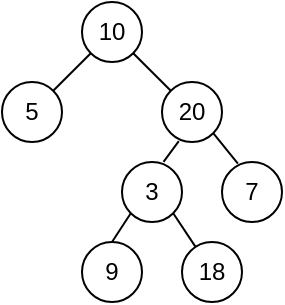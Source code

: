 <mxfile>
    <diagram id="oJ-jx_rHPdlPs3sb2jsi" name="Page-1">
        <mxGraphModel dx="616" dy="635" grid="1" gridSize="10" guides="1" tooltips="1" connect="1" arrows="1" fold="1" page="1" pageScale="1" pageWidth="850" pageHeight="1100" math="0" shadow="0">
            <root>
                <mxCell id="0"/>
                <mxCell id="1" parent="0"/>
                <mxCell id="2" style="edgeStyle=none;html=1;exitX=0;exitY=1;exitDx=0;exitDy=0;entryX=0.5;entryY=0;entryDx=0;entryDy=0;endArrow=none;endFill=0;" edge="1" parent="1" source="4" target="16">
                    <mxGeometry relative="1" as="geometry"/>
                </mxCell>
                <mxCell id="3" style="edgeStyle=none;html=1;exitX=1;exitY=1;exitDx=0;exitDy=0;endArrow=none;endFill=0;" edge="1" parent="1" source="4" target="15">
                    <mxGeometry relative="1" as="geometry"/>
                </mxCell>
                <mxCell id="4" value="3" style="ellipse;whiteSpace=wrap;html=1;aspect=fixed;" vertex="1" parent="1">
                    <mxGeometry x="190" y="160" width="30" height="30" as="geometry"/>
                </mxCell>
                <mxCell id="5" style="edgeStyle=none;html=1;exitX=0.28;exitY=0.987;exitDx=0;exitDy=0;entryX=0.692;entryY=-0.003;entryDx=0;entryDy=0;entryPerimeter=0;endArrow=none;endFill=0;exitPerimeter=0;" edge="1" parent="1" source="7" target="4">
                    <mxGeometry relative="1" as="geometry"/>
                </mxCell>
                <mxCell id="6" style="edgeStyle=none;html=1;exitX=1;exitY=1;exitDx=0;exitDy=0;entryX=0.265;entryY=0.026;entryDx=0;entryDy=0;entryPerimeter=0;endArrow=none;endFill=0;" edge="1" parent="1" source="7" target="14">
                    <mxGeometry relative="1" as="geometry"/>
                </mxCell>
                <mxCell id="7" value="20" style="ellipse;whiteSpace=wrap;html=1;aspect=fixed;" vertex="1" parent="1">
                    <mxGeometry x="210" y="120" width="30" height="30" as="geometry"/>
                </mxCell>
                <mxCell id="9" style="edgeStyle=none;html=1;exitX=0;exitY=1;exitDx=0;exitDy=0;entryX=1;entryY=0;entryDx=0;entryDy=0;endArrow=none;endFill=0;" edge="1" parent="1" source="11" target="13">
                    <mxGeometry relative="1" as="geometry"/>
                </mxCell>
                <mxCell id="10" style="edgeStyle=none;html=1;exitX=1;exitY=1;exitDx=0;exitDy=0;entryX=0;entryY=0;entryDx=0;entryDy=0;endArrow=none;endFill=0;" edge="1" parent="1" source="11" target="7">
                    <mxGeometry relative="1" as="geometry"/>
                </mxCell>
                <mxCell id="11" value="10" style="ellipse;whiteSpace=wrap;html=1;aspect=fixed;" vertex="1" parent="1">
                    <mxGeometry x="170" y="80" width="30" height="30" as="geometry"/>
                </mxCell>
                <mxCell id="13" value="5" style="ellipse;whiteSpace=wrap;html=1;aspect=fixed;" vertex="1" parent="1">
                    <mxGeometry x="130" y="120" width="30" height="30" as="geometry"/>
                </mxCell>
                <mxCell id="14" value="7" style="ellipse;whiteSpace=wrap;html=1;aspect=fixed;" vertex="1" parent="1">
                    <mxGeometry x="240" y="160" width="30" height="30" as="geometry"/>
                </mxCell>
                <mxCell id="15" value="18" style="ellipse;whiteSpace=wrap;html=1;aspect=fixed;" vertex="1" parent="1">
                    <mxGeometry x="220" y="200" width="30" height="30" as="geometry"/>
                </mxCell>
                <mxCell id="16" value="9" style="ellipse;whiteSpace=wrap;html=1;aspect=fixed;" vertex="1" parent="1">
                    <mxGeometry x="170" y="200" width="30" height="30" as="geometry"/>
                </mxCell>
            </root>
        </mxGraphModel>
    </diagram>
</mxfile>